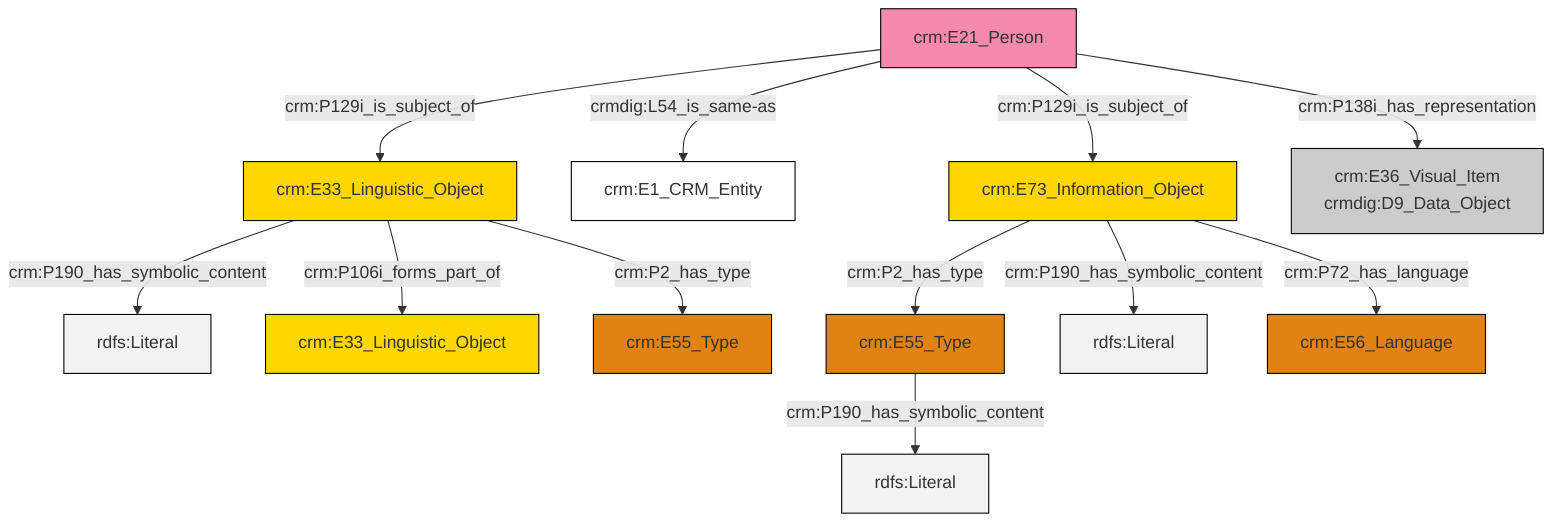 graph TD
classDef Literal fill:#f2f2f2,stroke:#000000;
classDef CRM_Entity fill:#FFFFFF,stroke:#000000;
classDef Temporal_Entity fill:#00C9E6, stroke:#000000;
classDef Type fill:#E18312, stroke:#000000;
classDef Time-Span fill:#2C9C91, stroke:#000000;
classDef Appellation fill:#FFEB7F, stroke:#000000;
classDef Place fill:#008836, stroke:#000000;
classDef Persistent_Item fill:#B266B2, stroke:#000000;
classDef Conceptual_Object fill:#FFD700, stroke:#000000;
classDef Physical_Thing fill:#D2B48C, stroke:#000000;
classDef Actor fill:#f58aad, stroke:#000000;
classDef PC_Classes fill:#4ce600, stroke:#000000;
classDef Multi fill:#cccccc,stroke:#000000;

0["crm:E33_Linguistic_Object"]:::Conceptual_Object -->|crm:P190_has_symbolic_content| 1[rdfs:Literal]:::Literal
4["crm:E21_Person"]:::Actor -->|crm:P129i_is_subject_of| 0["crm:E33_Linguistic_Object"]:::Conceptual_Object
4["crm:E21_Person"]:::Actor -->|crmdig:L54_is_same-as| 5["crm:E1_CRM_Entity"]:::CRM_Entity
0["crm:E33_Linguistic_Object"]:::Conceptual_Object -->|crm:P106i_forms_part_of| 8["crm:E33_Linguistic_Object"]:::Conceptual_Object
4["crm:E21_Person"]:::Actor -->|crm:P129i_is_subject_of| 9["crm:E73_Information_Object"]:::Conceptual_Object
0["crm:E33_Linguistic_Object"]:::Conceptual_Object -->|crm:P2_has_type| 2["crm:E55_Type"]:::Type
9["crm:E73_Information_Object"]:::Conceptual_Object -->|crm:P2_has_type| 6["crm:E55_Type"]:::Type
9["crm:E73_Information_Object"]:::Conceptual_Object -->|crm:P190_has_symbolic_content| 17[rdfs:Literal]:::Literal
9["crm:E73_Information_Object"]:::Conceptual_Object -->|crm:P72_has_language| 18["crm:E56_Language"]:::Type
6["crm:E55_Type"]:::Type -->|crm:P190_has_symbolic_content| 21[rdfs:Literal]:::Literal
4["crm:E21_Person"]:::Actor -->|crm:P138i_has_representation| 12["crm:E36_Visual_Item<br>crmdig:D9_Data_Object"]:::Multi